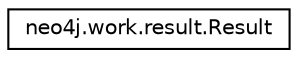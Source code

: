 digraph "Graphical Class Hierarchy"
{
 // LATEX_PDF_SIZE
  edge [fontname="Helvetica",fontsize="10",labelfontname="Helvetica",labelfontsize="10"];
  node [fontname="Helvetica",fontsize="10",shape=record];
  rankdir="LR";
  Node0 [label="neo4j.work.result.Result",height=0.2,width=0.4,color="black", fillcolor="white", style="filled",URL="$classneo4j_1_1work_1_1result_1_1_result.html",tooltip=" "];
}

